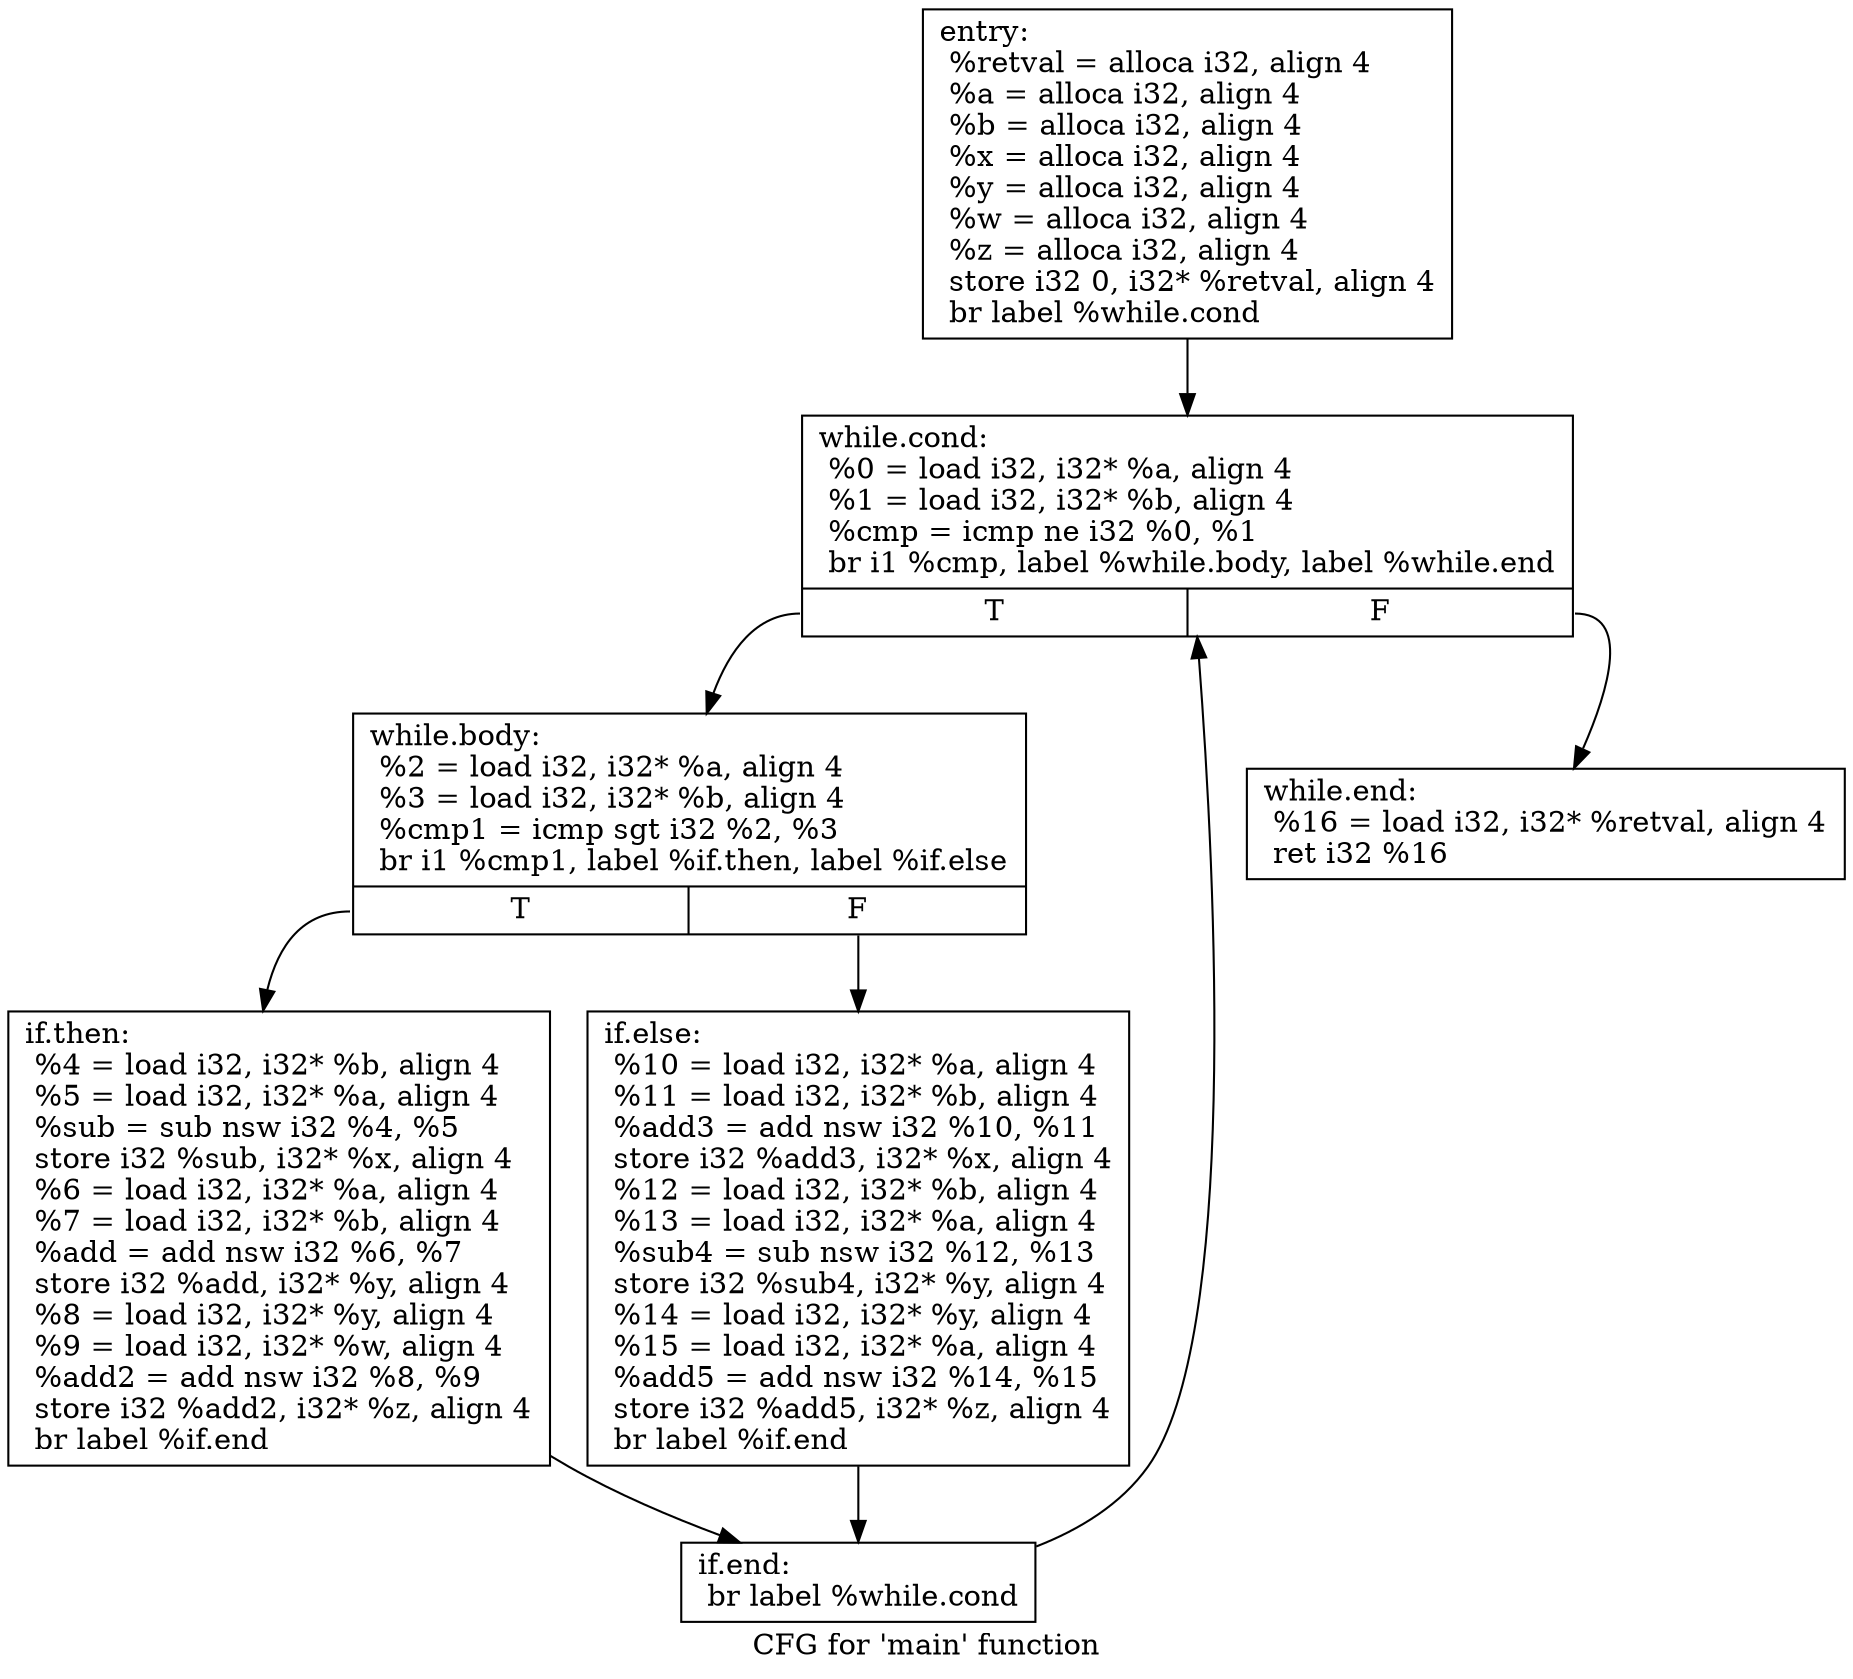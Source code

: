 digraph "CFG for 'main' function" {
	label="CFG for 'main' function";

	Node0xc7f710 [shape=record,label="{entry:\l  %retval = alloca i32, align 4\l  %a = alloca i32, align 4\l  %b = alloca i32, align 4\l  %x = alloca i32, align 4\l  %y = alloca i32, align 4\l  %w = alloca i32, align 4\l  %z = alloca i32, align 4\l  store i32 0, i32* %retval, align 4\l  br label %while.cond\l}"];
	Node0xc7f710 -> Node0xc802b0;
	Node0xc802b0 [shape=record,label="{while.cond:                                       \l  %0 = load i32, i32* %a, align 4\l  %1 = load i32, i32* %b, align 4\l  %cmp = icmp ne i32 %0, %1\l  br i1 %cmp, label %while.body, label %while.end\l|{<s0>T|<s1>F}}"];
	Node0xc802b0:s0 -> Node0xc80500;
	Node0xc802b0:s1 -> Node0xc805e0;
	Node0xc80500 [shape=record,label="{while.body:                                       \l  %2 = load i32, i32* %a, align 4\l  %3 = load i32, i32* %b, align 4\l  %cmp1 = icmp sgt i32 %2, %3\l  br i1 %cmp1, label %if.then, label %if.else\l|{<s0>T|<s1>F}}"];
	Node0xc80500:s0 -> Node0xc80960;
	Node0xc80500:s1 -> Node0xc80a30;
	Node0xc80960 [shape=record,label="{if.then:                                          \l  %4 = load i32, i32* %b, align 4\l  %5 = load i32, i32* %a, align 4\l  %sub = sub nsw i32 %4, %5\l  store i32 %sub, i32* %x, align 4\l  %6 = load i32, i32* %a, align 4\l  %7 = load i32, i32* %b, align 4\l  %add = add nsw i32 %6, %7\l  store i32 %add, i32* %y, align 4\l  %8 = load i32, i32* %y, align 4\l  %9 = load i32, i32* %w, align 4\l  %add2 = add nsw i32 %8, %9\l  store i32 %add2, i32* %z, align 4\l  br label %if.end\l}"];
	Node0xc80960 -> Node0xc80b00;
	Node0xc80a30 [shape=record,label="{if.else:                                          \l  %10 = load i32, i32* %a, align 4\l  %11 = load i32, i32* %b, align 4\l  %add3 = add nsw i32 %10, %11\l  store i32 %add3, i32* %x, align 4\l  %12 = load i32, i32* %b, align 4\l  %13 = load i32, i32* %a, align 4\l  %sub4 = sub nsw i32 %12, %13\l  store i32 %sub4, i32* %y, align 4\l  %14 = load i32, i32* %y, align 4\l  %15 = load i32, i32* %a, align 4\l  %add5 = add nsw i32 %14, %15\l  store i32 %add5, i32* %z, align 4\l  br label %if.end\l}"];
	Node0xc80a30 -> Node0xc80b00;
	Node0xc80b00 [shape=record,label="{if.end:                                           \l  br label %while.cond\l}"];
	Node0xc80b00 -> Node0xc802b0;
	Node0xc805e0 [shape=record,label="{while.end:                                        \l  %16 = load i32, i32* %retval, align 4\l  ret i32 %16\l}"];
}
